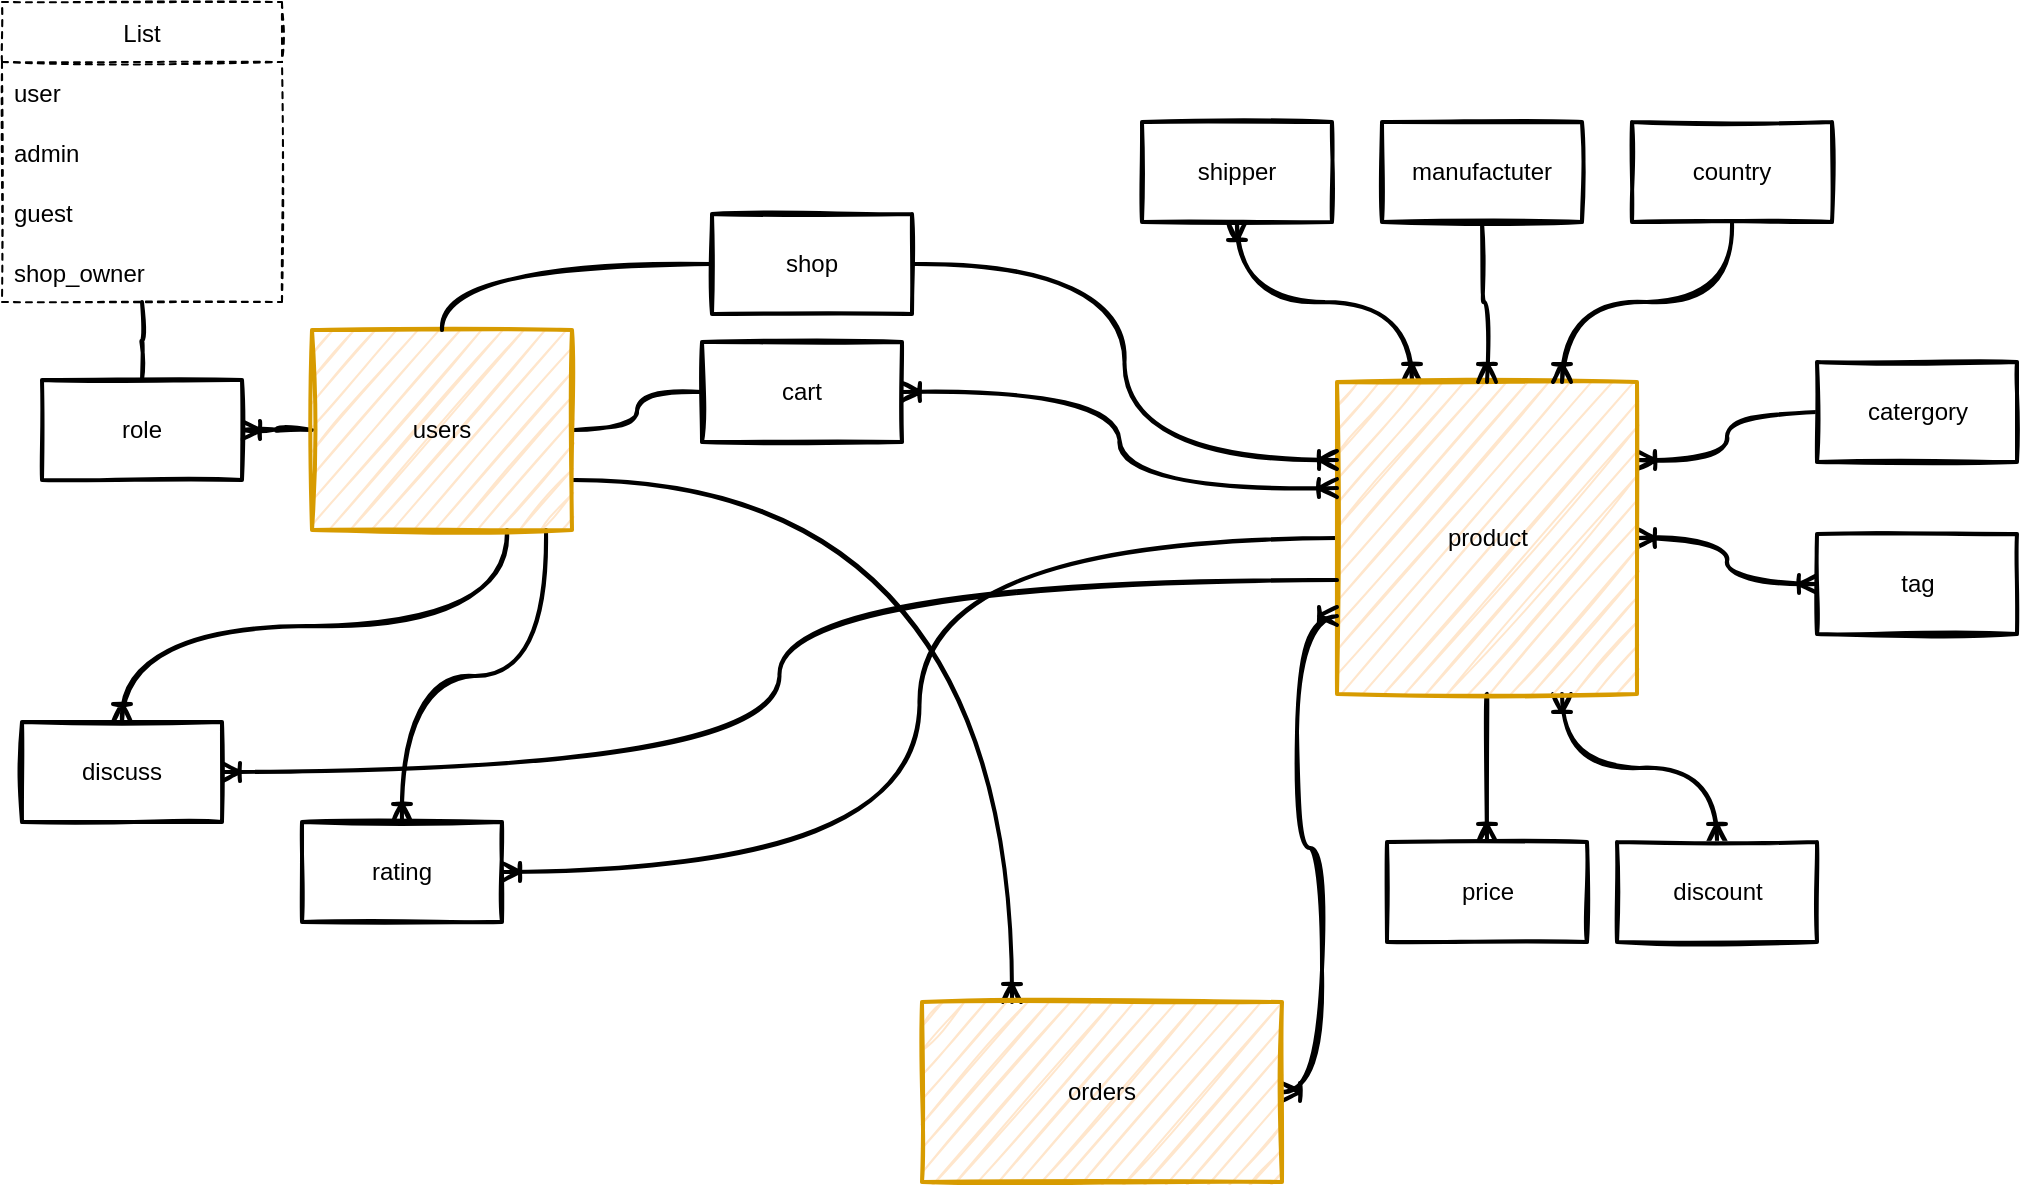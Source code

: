 <mxfile version="16.5.1" type="device" pages="2"><diagram id="JLUeS3NZbmBWbkOQmf5I" name="Primarily design"><mxGraphModel dx="868" dy="545" grid="1" gridSize="10" guides="1" tooltips="1" connect="1" arrows="1" fold="1" page="1" pageScale="1" pageWidth="1169" pageHeight="827" math="0" shadow="0"><root><mxCell id="0"/><mxCell id="1" parent="0"/><mxCell id="GdnafdxsNKtUpE9_hrEG-21" style="edgeStyle=orthogonalEdgeStyle;jumpStyle=gap;orthogonalLoop=1;jettySize=auto;html=1;exitX=0.5;exitY=1;exitDx=0;exitDy=0;entryX=0.5;entryY=0;entryDx=0;entryDy=0;endArrow=ERoneToMany;endFill=0;strokeWidth=2;sketch=1;curved=1;" edge="1" parent="1" source="9bdqRA983pTUqKfCLNGk-1" target="9bdqRA983pTUqKfCLNGk-7"><mxGeometry relative="1" as="geometry"/></mxCell><mxCell id="GdnafdxsNKtUpE9_hrEG-23" style="edgeStyle=orthogonalEdgeStyle;jumpStyle=gap;orthogonalLoop=1;jettySize=auto;html=1;endArrow=ERoneToMany;endFill=0;startArrow=ERoneToMany;startFill=0;strokeWidth=2;sketch=1;curved=1;" edge="1" parent="1" source="9bdqRA983pTUqKfCLNGk-1" target="9bdqRA983pTUqKfCLNGk-3"><mxGeometry relative="1" as="geometry"/></mxCell><mxCell id="GdnafdxsNKtUpE9_hrEG-25" style="edgeStyle=orthogonalEdgeStyle;jumpStyle=gap;orthogonalLoop=1;jettySize=auto;html=1;entryX=1;entryY=0.25;entryDx=0;entryDy=0;startArrow=none;startFill=0;endArrow=ERoneToMany;endFill=0;strokeWidth=2;exitX=0;exitY=0.5;exitDx=0;exitDy=0;sketch=1;curved=1;" edge="1" parent="1" source="9bdqRA983pTUqKfCLNGk-2" target="9bdqRA983pTUqKfCLNGk-1"><mxGeometry relative="1" as="geometry"><mxPoint x="997.5" y="310" as="targetPoint"/></mxGeometry></mxCell><mxCell id="GdnafdxsNKtUpE9_hrEG-40" style="edgeStyle=orthogonalEdgeStyle;jumpStyle=gap;orthogonalLoop=1;jettySize=auto;html=1;startArrow=ERoneToMany;startFill=0;endArrow=ERoneToMany;endFill=0;strokeWidth=2;exitX=0.75;exitY=1;exitDx=0;exitDy=0;sketch=1;curved=1;" edge="1" parent="1" source="9bdqRA983pTUqKfCLNGk-1" target="9bdqRA983pTUqKfCLNGk-9"><mxGeometry relative="1" as="geometry"/></mxCell><mxCell id="GdnafdxsNKtUpE9_hrEG-41" style="edgeStyle=orthogonalEdgeStyle;jumpStyle=gap;orthogonalLoop=1;jettySize=auto;html=1;exitX=0.25;exitY=0;exitDx=0;exitDy=0;startArrow=ERoneToMany;startFill=0;endArrow=ERoneToMany;endFill=0;strokeWidth=2;entryX=0.5;entryY=1;entryDx=0;entryDy=0;sketch=1;curved=1;" edge="1" parent="1" source="9bdqRA983pTUqKfCLNGk-1" target="GdnafdxsNKtUpE9_hrEG-7"><mxGeometry relative="1" as="geometry"/></mxCell><mxCell id="GdnafdxsNKtUpE9_hrEG-67" style="edgeStyle=orthogonalEdgeStyle;jumpStyle=gap;orthogonalLoop=1;jettySize=auto;html=1;entryX=1;entryY=0.5;entryDx=0;entryDy=0;startArrow=none;startFill=0;endArrow=ERoneToMany;endFill=0;strokeWidth=2;sketch=1;curved=1;" edge="1" parent="1" source="9bdqRA983pTUqKfCLNGk-1" target="GdnafdxsNKtUpE9_hrEG-4"><mxGeometry relative="1" as="geometry"/></mxCell><mxCell id="9bdqRA983pTUqKfCLNGk-1" value="product" style="rounded=0;whiteSpace=wrap;html=1;strokeWidth=2;fillColor=#ffe6cc;strokeColor=#d79b00;sketch=1;" parent="1" vertex="1"><mxGeometry x="797.5" y="280" width="150" height="156" as="geometry"/></mxCell><mxCell id="9bdqRA983pTUqKfCLNGk-2" value="catergory" style="rounded=0;whiteSpace=wrap;html=1;strokeWidth=2;sketch=1;" parent="1" vertex="1"><mxGeometry x="1037.5" y="270" width="100" height="50" as="geometry"/></mxCell><mxCell id="9bdqRA983pTUqKfCLNGk-3" value="tag" style="rounded=0;whiteSpace=wrap;html=1;strokeWidth=2;sketch=1;" parent="1" vertex="1"><mxGeometry x="1037.5" y="356" width="100" height="50" as="geometry"/></mxCell><mxCell id="GdnafdxsNKtUpE9_hrEG-43" style="edgeStyle=orthogonalEdgeStyle;jumpStyle=gap;orthogonalLoop=1;jettySize=auto;html=1;entryX=0.75;entryY=0;entryDx=0;entryDy=0;startArrow=none;startFill=0;endArrow=ERoneToMany;endFill=0;strokeWidth=2;exitX=0.5;exitY=1;exitDx=0;exitDy=0;sketch=1;curved=1;" edge="1" parent="1" source="9bdqRA983pTUqKfCLNGk-5" target="9bdqRA983pTUqKfCLNGk-1"><mxGeometry relative="1" as="geometry"/></mxCell><mxCell id="9bdqRA983pTUqKfCLNGk-5" value="country" style="rounded=0;whiteSpace=wrap;html=1;strokeWidth=2;sketch=1;" parent="1" vertex="1"><mxGeometry x="945" y="150" width="100" height="50" as="geometry"/></mxCell><mxCell id="GdnafdxsNKtUpE9_hrEG-42" style="edgeStyle=orthogonalEdgeStyle;jumpStyle=gap;orthogonalLoop=1;jettySize=auto;html=1;startArrow=none;startFill=0;endArrow=ERoneToMany;endFill=0;strokeWidth=2;sketch=1;curved=1;" edge="1" parent="1" source="9bdqRA983pTUqKfCLNGk-6" target="9bdqRA983pTUqKfCLNGk-1"><mxGeometry relative="1" as="geometry"/></mxCell><mxCell id="9bdqRA983pTUqKfCLNGk-6" value="manufactuter" style="rounded=0;whiteSpace=wrap;html=1;strokeWidth=2;sketch=1;" parent="1" vertex="1"><mxGeometry x="820" y="150" width="100" height="50" as="geometry"/></mxCell><mxCell id="9bdqRA983pTUqKfCLNGk-7" value="price" style="rounded=0;whiteSpace=wrap;html=1;strokeWidth=2;sketch=1;" parent="1" vertex="1"><mxGeometry x="822.5" y="510" width="100" height="50" as="geometry"/></mxCell><mxCell id="9bdqRA983pTUqKfCLNGk-9" value="discount" style="rounded=0;whiteSpace=wrap;html=1;strokeWidth=2;sketch=1;" parent="1" vertex="1"><mxGeometry x="937.5" y="510" width="100" height="50" as="geometry"/></mxCell><mxCell id="GdnafdxsNKtUpE9_hrEG-29" style="edgeStyle=orthogonalEdgeStyle;jumpStyle=gap;orthogonalLoop=1;jettySize=auto;html=1;exitX=1;exitY=0.5;exitDx=0;exitDy=0;startArrow=none;startFill=0;endArrow=none;endFill=0;strokeWidth=2;sketch=1;curved=1;" edge="1" parent="1" source="GdnafdxsNKtUpE9_hrEG-1" target="GdnafdxsNKtUpE9_hrEG-6"><mxGeometry relative="1" as="geometry"/></mxCell><mxCell id="GdnafdxsNKtUpE9_hrEG-33" style="edgeStyle=orthogonalEdgeStyle;jumpStyle=gap;orthogonalLoop=1;jettySize=auto;html=1;entryX=1;entryY=0.5;entryDx=0;entryDy=0;startArrow=none;startFill=0;endArrow=ERoneToMany;endFill=0;strokeWidth=2;sketch=1;curved=1;" edge="1" parent="1" source="GdnafdxsNKtUpE9_hrEG-1" target="GdnafdxsNKtUpE9_hrEG-2"><mxGeometry relative="1" as="geometry"/></mxCell><mxCell id="GdnafdxsNKtUpE9_hrEG-36" style="edgeStyle=orthogonalEdgeStyle;jumpStyle=gap;orthogonalLoop=1;jettySize=auto;html=1;entryX=0.5;entryY=0;entryDx=0;entryDy=0;startArrow=none;startFill=0;endArrow=ERoneToMany;endFill=0;strokeWidth=2;exitX=0.75;exitY=1;exitDx=0;exitDy=0;sketch=1;curved=1;" edge="1" parent="1" source="GdnafdxsNKtUpE9_hrEG-1" target="GdnafdxsNKtUpE9_hrEG-5"><mxGeometry relative="1" as="geometry"/></mxCell><mxCell id="GdnafdxsNKtUpE9_hrEG-37" style="edgeStyle=orthogonalEdgeStyle;jumpStyle=gap;orthogonalLoop=1;jettySize=auto;html=1;entryX=0.5;entryY=0;entryDx=0;entryDy=0;startArrow=none;startFill=0;endArrow=ERoneToMany;endFill=0;strokeWidth=2;exitX=0.9;exitY=1;exitDx=0;exitDy=0;exitPerimeter=0;sketch=1;curved=1;" edge="1" parent="1" source="GdnafdxsNKtUpE9_hrEG-1" target="GdnafdxsNKtUpE9_hrEG-4"><mxGeometry relative="1" as="geometry"/></mxCell><mxCell id="GdnafdxsNKtUpE9_hrEG-64" style="edgeStyle=orthogonalEdgeStyle;jumpStyle=gap;orthogonalLoop=1;jettySize=auto;html=1;exitX=1;exitY=0.75;exitDx=0;exitDy=0;entryX=0.25;entryY=0;entryDx=0;entryDy=0;startArrow=none;startFill=0;endArrow=ERoneToMany;endFill=0;strokeWidth=2;sketch=1;curved=1;" edge="1" parent="1" source="GdnafdxsNKtUpE9_hrEG-1" target="GdnafdxsNKtUpE9_hrEG-49"><mxGeometry relative="1" as="geometry"/></mxCell><mxCell id="GdnafdxsNKtUpE9_hrEG-1" value="users" style="rounded=0;whiteSpace=wrap;html=1;strokeWidth=2;fillColor=#ffe6cc;strokeColor=#d79b00;sketch=1;" vertex="1" parent="1"><mxGeometry x="285" y="254" width="130" height="100" as="geometry"/></mxCell><mxCell id="GdnafdxsNKtUpE9_hrEG-62" style="edgeStyle=orthogonalEdgeStyle;jumpStyle=gap;orthogonalLoop=1;jettySize=auto;html=1;startArrow=none;startFill=0;endArrow=none;endFill=0;strokeWidth=2;sketch=1;curved=1;" edge="1" parent="1" source="GdnafdxsNKtUpE9_hrEG-2" target="GdnafdxsNKtUpE9_hrEG-52"><mxGeometry relative="1" as="geometry"/></mxCell><mxCell id="GdnafdxsNKtUpE9_hrEG-2" value="role" style="rounded=0;whiteSpace=wrap;html=1;strokeWidth=2;sketch=1;" vertex="1" parent="1"><mxGeometry x="150" y="279" width="100" height="50" as="geometry"/></mxCell><mxCell id="GdnafdxsNKtUpE9_hrEG-30" style="edgeStyle=orthogonalEdgeStyle;jumpStyle=gap;orthogonalLoop=1;jettySize=auto;html=1;entryX=0.5;entryY=0;entryDx=0;entryDy=0;startArrow=none;startFill=0;endArrow=none;endFill=0;strokeWidth=2;sketch=1;curved=1;" edge="1" parent="1" source="GdnafdxsNKtUpE9_hrEG-3" target="GdnafdxsNKtUpE9_hrEG-1"><mxGeometry relative="1" as="geometry"/></mxCell><mxCell id="GdnafdxsNKtUpE9_hrEG-51" style="edgeStyle=orthogonalEdgeStyle;jumpStyle=gap;orthogonalLoop=1;jettySize=auto;html=1;startArrow=none;startFill=0;endArrow=ERoneToMany;endFill=0;strokeWidth=2;entryX=0;entryY=0.25;entryDx=0;entryDy=0;sketch=1;curved=1;" edge="1" parent="1" source="GdnafdxsNKtUpE9_hrEG-3" target="9bdqRA983pTUqKfCLNGk-1"><mxGeometry relative="1" as="geometry"><mxPoint x="510" y="280" as="targetPoint"/></mxGeometry></mxCell><mxCell id="GdnafdxsNKtUpE9_hrEG-3" value="shop" style="rounded=0;whiteSpace=wrap;html=1;strokeWidth=2;sketch=1;" vertex="1" parent="1"><mxGeometry x="485" y="196" width="100" height="50" as="geometry"/></mxCell><mxCell id="GdnafdxsNKtUpE9_hrEG-4" value="rating" style="rounded=0;whiteSpace=wrap;html=1;strokeWidth=2;sketch=1;" vertex="1" parent="1"><mxGeometry x="280" y="500" width="100" height="50" as="geometry"/></mxCell><mxCell id="GdnafdxsNKtUpE9_hrEG-66" style="edgeStyle=orthogonalEdgeStyle;jumpStyle=gap;orthogonalLoop=1;jettySize=auto;html=1;entryX=0;entryY=0.635;entryDx=0;entryDy=0;entryPerimeter=0;startArrow=ERoneToMany;startFill=0;endArrow=none;endFill=0;strokeWidth=2;sketch=1;curved=1;" edge="1" parent="1" source="GdnafdxsNKtUpE9_hrEG-5" target="9bdqRA983pTUqKfCLNGk-1"><mxGeometry relative="1" as="geometry"/></mxCell><mxCell id="GdnafdxsNKtUpE9_hrEG-5" value="discuss" style="rounded=0;whiteSpace=wrap;html=1;strokeWidth=2;sketch=1;" vertex="1" parent="1"><mxGeometry x="140" y="450" width="100" height="50" as="geometry"/></mxCell><mxCell id="GdnafdxsNKtUpE9_hrEG-63" style="edgeStyle=orthogonalEdgeStyle;jumpStyle=gap;orthogonalLoop=1;jettySize=auto;html=1;startArrow=ERoneToMany;startFill=0;endArrow=ERoneToMany;endFill=0;strokeWidth=2;entryX=0;entryY=0.34;entryDx=0;entryDy=0;entryPerimeter=0;sketch=1;curved=1;" edge="1" parent="1" source="GdnafdxsNKtUpE9_hrEG-6" target="9bdqRA983pTUqKfCLNGk-1"><mxGeometry relative="1" as="geometry"><mxPoint x="580" y="316" as="targetPoint"/></mxGeometry></mxCell><mxCell id="GdnafdxsNKtUpE9_hrEG-6" value="cart" style="rounded=0;whiteSpace=wrap;html=1;strokeWidth=2;sketch=1;" vertex="1" parent="1"><mxGeometry x="480" y="260" width="100" height="50" as="geometry"/></mxCell><mxCell id="GdnafdxsNKtUpE9_hrEG-7" value="shipper" style="rounded=0;whiteSpace=wrap;html=1;strokeWidth=2;sketch=1;" vertex="1" parent="1"><mxGeometry x="700" y="150" width="95" height="50" as="geometry"/></mxCell><mxCell id="GdnafdxsNKtUpE9_hrEG-50" style="edgeStyle=orthogonalEdgeStyle;jumpStyle=gap;orthogonalLoop=1;jettySize=auto;html=1;entryX=0;entryY=0.75;entryDx=0;entryDy=0;startArrow=ERoneToMany;startFill=0;endArrow=ERoneToMany;endFill=0;strokeWidth=2;sketch=1;curved=1;" edge="1" parent="1" source="GdnafdxsNKtUpE9_hrEG-49" target="9bdqRA983pTUqKfCLNGk-1"><mxGeometry relative="1" as="geometry"/></mxCell><mxCell id="GdnafdxsNKtUpE9_hrEG-49" value="orders" style="rounded=0;whiteSpace=wrap;html=1;strokeWidth=2;fillColor=#ffe6cc;strokeColor=#d79b00;sketch=1;" vertex="1" parent="1"><mxGeometry x="590" y="590" width="180" height="90" as="geometry"/></mxCell><mxCell id="GdnafdxsNKtUpE9_hrEG-52" value="List" style="swimlane;fontStyle=0;childLayout=stackLayout;horizontal=1;startSize=30;horizontalStack=0;resizeParent=1;resizeParentMax=0;resizeLast=0;collapsible=1;marginBottom=0;dashed=1;strokeWidth=1;fillColor=none;sketch=1;" vertex="1" parent="1"><mxGeometry x="130" y="90" width="140" height="150" as="geometry"/></mxCell><mxCell id="GdnafdxsNKtUpE9_hrEG-53" value="user" style="text;strokeColor=none;fillColor=none;align=left;verticalAlign=middle;spacingLeft=4;spacingRight=4;overflow=hidden;points=[[0,0.5],[1,0.5]];portConstraint=eastwest;rotatable=0;dashed=1;sketch=1;" vertex="1" parent="GdnafdxsNKtUpE9_hrEG-52"><mxGeometry y="30" width="140" height="30" as="geometry"/></mxCell><mxCell id="GdnafdxsNKtUpE9_hrEG-55" value="admin" style="text;strokeColor=none;fillColor=none;align=left;verticalAlign=middle;spacingLeft=4;spacingRight=4;overflow=hidden;points=[[0,0.5],[1,0.5]];portConstraint=eastwest;rotatable=0;dashed=1;sketch=1;" vertex="1" parent="GdnafdxsNKtUpE9_hrEG-52"><mxGeometry y="60" width="140" height="30" as="geometry"/></mxCell><mxCell id="GdnafdxsNKtUpE9_hrEG-57" value="guest" style="text;strokeColor=none;fillColor=none;align=left;verticalAlign=middle;spacingLeft=4;spacingRight=4;overflow=hidden;points=[[0,0.5],[1,0.5]];portConstraint=eastwest;rotatable=0;dashed=1;sketch=1;" vertex="1" parent="GdnafdxsNKtUpE9_hrEG-52"><mxGeometry y="90" width="140" height="30" as="geometry"/></mxCell><mxCell id="GdnafdxsNKtUpE9_hrEG-54" value="shop_owner" style="text;strokeColor=none;fillColor=none;align=left;verticalAlign=middle;spacingLeft=4;spacingRight=4;overflow=hidden;points=[[0,0.5],[1,0.5]];portConstraint=eastwest;rotatable=0;dashed=1;sketch=1;" vertex="1" parent="GdnafdxsNKtUpE9_hrEG-52"><mxGeometry y="120" width="140" height="30" as="geometry"/></mxCell></root></mxGraphModel></diagram><diagram name="Basic design" id="xeyDcXVGqgxg6_OX3Zuc"><mxGraphModel dx="868" dy="545" grid="1" gridSize="10" guides="1" tooltips="1" connect="1" arrows="1" fold="1" page="1" pageScale="1" pageWidth="1169" pageHeight="827" math="0" shadow="0"><root><mxCell id="nEqRXM4K_B35qjbwBhtW-0"/><mxCell id="nEqRXM4K_B35qjbwBhtW-1" parent="nEqRXM4K_B35qjbwBhtW-0"/><mxCell id="nEqRXM4K_B35qjbwBhtW-2" style="edgeStyle=orthogonalEdgeStyle;jumpStyle=gap;orthogonalLoop=1;jettySize=auto;html=1;exitX=0.5;exitY=1;exitDx=0;exitDy=0;entryX=0.5;entryY=0;entryDx=0;entryDy=0;endArrow=ERoneToMany;endFill=0;strokeWidth=2;" edge="1" parent="nEqRXM4K_B35qjbwBhtW-1" source="nEqRXM4K_B35qjbwBhtW-8" target="nEqRXM4K_B35qjbwBhtW-15"><mxGeometry relative="1" as="geometry"/></mxCell><mxCell id="nEqRXM4K_B35qjbwBhtW-3" style="edgeStyle=orthogonalEdgeStyle;jumpStyle=gap;orthogonalLoop=1;jettySize=auto;html=1;endArrow=ERoneToMany;endFill=0;startArrow=ERoneToMany;startFill=0;strokeWidth=2;" edge="1" parent="nEqRXM4K_B35qjbwBhtW-1" source="nEqRXM4K_B35qjbwBhtW-8" target="nEqRXM4K_B35qjbwBhtW-10"><mxGeometry relative="1" as="geometry"/></mxCell><mxCell id="nEqRXM4K_B35qjbwBhtW-4" style="edgeStyle=orthogonalEdgeStyle;jumpStyle=gap;orthogonalLoop=1;jettySize=auto;html=1;entryX=1;entryY=0.25;entryDx=0;entryDy=0;startArrow=none;startFill=0;endArrow=ERoneToMany;endFill=0;strokeWidth=2;exitX=0;exitY=0.5;exitDx=0;exitDy=0;" edge="1" parent="nEqRXM4K_B35qjbwBhtW-1" source="nEqRXM4K_B35qjbwBhtW-9" target="nEqRXM4K_B35qjbwBhtW-8"><mxGeometry relative="1" as="geometry"><mxPoint x="997.5" y="310" as="targetPoint"/></mxGeometry></mxCell><mxCell id="nEqRXM4K_B35qjbwBhtW-5" style="edgeStyle=orthogonalEdgeStyle;jumpStyle=gap;orthogonalLoop=1;jettySize=auto;html=1;startArrow=ERoneToMany;startFill=0;endArrow=ERoneToMany;endFill=0;strokeWidth=2;exitX=0.75;exitY=1;exitDx=0;exitDy=0;" edge="1" parent="nEqRXM4K_B35qjbwBhtW-1" source="nEqRXM4K_B35qjbwBhtW-8" target="nEqRXM4K_B35qjbwBhtW-16"><mxGeometry relative="1" as="geometry"/></mxCell><mxCell id="nEqRXM4K_B35qjbwBhtW-6" style="edgeStyle=orthogonalEdgeStyle;jumpStyle=gap;orthogonalLoop=1;jettySize=auto;html=1;exitX=0.25;exitY=0;exitDx=0;exitDy=0;startArrow=ERoneToMany;startFill=0;endArrow=ERoneToMany;endFill=0;strokeWidth=2;entryX=0.5;entryY=1;entryDx=0;entryDy=0;" edge="1" parent="nEqRXM4K_B35qjbwBhtW-1" source="nEqRXM4K_B35qjbwBhtW-8" target="nEqRXM4K_B35qjbwBhtW-33"><mxGeometry relative="1" as="geometry"/></mxCell><mxCell id="nEqRXM4K_B35qjbwBhtW-7" style="edgeStyle=orthogonalEdgeStyle;jumpStyle=gap;orthogonalLoop=1;jettySize=auto;html=1;entryX=1;entryY=0.5;entryDx=0;entryDy=0;startArrow=none;startFill=0;endArrow=ERoneToMany;endFill=0;strokeWidth=2;" edge="1" parent="nEqRXM4K_B35qjbwBhtW-1" source="nEqRXM4K_B35qjbwBhtW-8" target="nEqRXM4K_B35qjbwBhtW-28"><mxGeometry relative="1" as="geometry"/></mxCell><mxCell id="nEqRXM4K_B35qjbwBhtW-8" value="product" style="whiteSpace=wrap;html=1;strokeWidth=2;fillColor=#ffe6cc;strokeColor=#d79b00;" vertex="1" parent="nEqRXM4K_B35qjbwBhtW-1"><mxGeometry x="797.5" y="280" width="150" height="156" as="geometry"/></mxCell><mxCell id="nEqRXM4K_B35qjbwBhtW-9" value="catergory" style="whiteSpace=wrap;html=1;strokeWidth=2;" vertex="1" parent="nEqRXM4K_B35qjbwBhtW-1"><mxGeometry x="1037.5" y="270" width="100" height="50" as="geometry"/></mxCell><mxCell id="nEqRXM4K_B35qjbwBhtW-10" value="tag" style="whiteSpace=wrap;html=1;strokeWidth=2;" vertex="1" parent="nEqRXM4K_B35qjbwBhtW-1"><mxGeometry x="1037.5" y="356" width="100" height="50" as="geometry"/></mxCell><mxCell id="nEqRXM4K_B35qjbwBhtW-11" style="edgeStyle=orthogonalEdgeStyle;jumpStyle=gap;orthogonalLoop=1;jettySize=auto;html=1;entryX=0.75;entryY=0;entryDx=0;entryDy=0;startArrow=none;startFill=0;endArrow=ERoneToMany;endFill=0;strokeWidth=2;exitX=0.5;exitY=1;exitDx=0;exitDy=0;" edge="1" parent="nEqRXM4K_B35qjbwBhtW-1" source="nEqRXM4K_B35qjbwBhtW-12" target="nEqRXM4K_B35qjbwBhtW-8"><mxGeometry relative="1" as="geometry"/></mxCell><mxCell id="nEqRXM4K_B35qjbwBhtW-12" value="country" style="whiteSpace=wrap;html=1;strokeWidth=2;" vertex="1" parent="nEqRXM4K_B35qjbwBhtW-1"><mxGeometry x="945" y="150" width="100" height="50" as="geometry"/></mxCell><mxCell id="nEqRXM4K_B35qjbwBhtW-13" style="edgeStyle=orthogonalEdgeStyle;jumpStyle=gap;orthogonalLoop=1;jettySize=auto;html=1;startArrow=none;startFill=0;endArrow=ERoneToMany;endFill=0;strokeWidth=2;" edge="1" parent="nEqRXM4K_B35qjbwBhtW-1" source="nEqRXM4K_B35qjbwBhtW-14" target="nEqRXM4K_B35qjbwBhtW-8"><mxGeometry relative="1" as="geometry"/></mxCell><mxCell id="nEqRXM4K_B35qjbwBhtW-14" value="manufactuter" style="whiteSpace=wrap;html=1;strokeWidth=2;" vertex="1" parent="nEqRXM4K_B35qjbwBhtW-1"><mxGeometry x="820" y="150" width="100" height="50" as="geometry"/></mxCell><mxCell id="nEqRXM4K_B35qjbwBhtW-15" value="price" style="whiteSpace=wrap;html=1;strokeWidth=2;" vertex="1" parent="nEqRXM4K_B35qjbwBhtW-1"><mxGeometry x="822.5" y="510" width="100" height="50" as="geometry"/></mxCell><mxCell id="nEqRXM4K_B35qjbwBhtW-16" value="discount" style="whiteSpace=wrap;html=1;strokeWidth=2;" vertex="1" parent="nEqRXM4K_B35qjbwBhtW-1"><mxGeometry x="937.5" y="510" width="100" height="50" as="geometry"/></mxCell><mxCell id="nEqRXM4K_B35qjbwBhtW-17" style="edgeStyle=orthogonalEdgeStyle;jumpStyle=gap;orthogonalLoop=1;jettySize=auto;html=1;exitX=1;exitY=0.5;exitDx=0;exitDy=0;startArrow=none;startFill=0;endArrow=none;endFill=0;strokeWidth=2;" edge="1" parent="nEqRXM4K_B35qjbwBhtW-1" source="nEqRXM4K_B35qjbwBhtW-22" target="nEqRXM4K_B35qjbwBhtW-32"><mxGeometry relative="1" as="geometry"/></mxCell><mxCell id="nEqRXM4K_B35qjbwBhtW-18" style="edgeStyle=orthogonalEdgeStyle;jumpStyle=gap;orthogonalLoop=1;jettySize=auto;html=1;entryX=1;entryY=0.5;entryDx=0;entryDy=0;startArrow=none;startFill=0;endArrow=ERoneToMany;endFill=0;strokeWidth=2;" edge="1" parent="nEqRXM4K_B35qjbwBhtW-1" source="nEqRXM4K_B35qjbwBhtW-22" target="nEqRXM4K_B35qjbwBhtW-24"><mxGeometry relative="1" as="geometry"/></mxCell><mxCell id="nEqRXM4K_B35qjbwBhtW-19" style="edgeStyle=orthogonalEdgeStyle;jumpStyle=gap;orthogonalLoop=1;jettySize=auto;html=1;entryX=0.5;entryY=0;entryDx=0;entryDy=0;startArrow=none;startFill=0;endArrow=ERoneToMany;endFill=0;strokeWidth=2;exitX=0.75;exitY=1;exitDx=0;exitDy=0;" edge="1" parent="nEqRXM4K_B35qjbwBhtW-1" source="nEqRXM4K_B35qjbwBhtW-22" target="nEqRXM4K_B35qjbwBhtW-30"><mxGeometry relative="1" as="geometry"/></mxCell><mxCell id="nEqRXM4K_B35qjbwBhtW-20" style="edgeStyle=orthogonalEdgeStyle;jumpStyle=gap;orthogonalLoop=1;jettySize=auto;html=1;entryX=0.5;entryY=0;entryDx=0;entryDy=0;startArrow=none;startFill=0;endArrow=ERoneToMany;endFill=0;strokeWidth=2;exitX=0.9;exitY=1;exitDx=0;exitDy=0;exitPerimeter=0;" edge="1" parent="nEqRXM4K_B35qjbwBhtW-1" source="nEqRXM4K_B35qjbwBhtW-22" target="nEqRXM4K_B35qjbwBhtW-28"><mxGeometry relative="1" as="geometry"/></mxCell><mxCell id="nEqRXM4K_B35qjbwBhtW-21" style="edgeStyle=orthogonalEdgeStyle;jumpStyle=gap;orthogonalLoop=1;jettySize=auto;html=1;exitX=1;exitY=0.75;exitDx=0;exitDy=0;entryX=0.25;entryY=0;entryDx=0;entryDy=0;startArrow=none;startFill=0;endArrow=ERoneToMany;endFill=0;strokeWidth=2;" edge="1" parent="nEqRXM4K_B35qjbwBhtW-1" source="nEqRXM4K_B35qjbwBhtW-22" target="nEqRXM4K_B35qjbwBhtW-35"><mxGeometry relative="1" as="geometry"/></mxCell><mxCell id="uwoYzFLYdJ83PTsp_wEB-1" style="edgeStyle=orthogonalEdgeStyle;orthogonalLoop=1;jettySize=auto;html=1;exitX=0.25;exitY=0;exitDx=0;exitDy=0;entryX=0;entryY=0.5;entryDx=0;entryDy=0;strokeWidth=2;endArrow=ERoneToMany;endFill=0;" edge="1" parent="nEqRXM4K_B35qjbwBhtW-1" source="nEqRXM4K_B35qjbwBhtW-22" target="uwoYzFLYdJ83PTsp_wEB-0"><mxGeometry relative="1" as="geometry"/></mxCell><mxCell id="nEqRXM4K_B35qjbwBhtW-22" value="users" style="whiteSpace=wrap;html=1;strokeWidth=2;fillColor=#ffe6cc;strokeColor=#d79b00;" vertex="1" parent="nEqRXM4K_B35qjbwBhtW-1"><mxGeometry x="285" y="254" width="130" height="100" as="geometry"/></mxCell><mxCell id="nEqRXM4K_B35qjbwBhtW-23" style="edgeStyle=orthogonalEdgeStyle;jumpStyle=gap;orthogonalLoop=1;jettySize=auto;html=1;startArrow=none;startFill=0;endArrow=none;endFill=0;strokeWidth=2;" edge="1" parent="nEqRXM4K_B35qjbwBhtW-1" source="nEqRXM4K_B35qjbwBhtW-24" target="nEqRXM4K_B35qjbwBhtW-36"><mxGeometry relative="1" as="geometry"/></mxCell><mxCell id="nEqRXM4K_B35qjbwBhtW-24" value="role" style="whiteSpace=wrap;html=1;strokeWidth=2;" vertex="1" parent="nEqRXM4K_B35qjbwBhtW-1"><mxGeometry x="150" y="279" width="100" height="50" as="geometry"/></mxCell><mxCell id="nEqRXM4K_B35qjbwBhtW-25" style="edgeStyle=orthogonalEdgeStyle;jumpStyle=gap;orthogonalLoop=1;jettySize=auto;html=1;entryX=0.5;entryY=0;entryDx=0;entryDy=0;startArrow=none;startFill=0;endArrow=none;endFill=0;strokeWidth=2;" edge="1" parent="nEqRXM4K_B35qjbwBhtW-1" source="nEqRXM4K_B35qjbwBhtW-27" target="nEqRXM4K_B35qjbwBhtW-22"><mxGeometry relative="1" as="geometry"/></mxCell><mxCell id="nEqRXM4K_B35qjbwBhtW-26" style="edgeStyle=orthogonalEdgeStyle;jumpStyle=gap;orthogonalLoop=1;jettySize=auto;html=1;startArrow=none;startFill=0;endArrow=ERoneToMany;endFill=0;strokeWidth=2;entryX=0;entryY=0.25;entryDx=0;entryDy=0;" edge="1" parent="nEqRXM4K_B35qjbwBhtW-1" source="nEqRXM4K_B35qjbwBhtW-27" target="nEqRXM4K_B35qjbwBhtW-8"><mxGeometry relative="1" as="geometry"><mxPoint x="510" y="280" as="targetPoint"/></mxGeometry></mxCell><mxCell id="nEqRXM4K_B35qjbwBhtW-27" value="shop" style="whiteSpace=wrap;html=1;strokeWidth=2;" vertex="1" parent="nEqRXM4K_B35qjbwBhtW-1"><mxGeometry x="485" y="196" width="100" height="50" as="geometry"/></mxCell><mxCell id="nEqRXM4K_B35qjbwBhtW-28" value="rating" style="whiteSpace=wrap;html=1;strokeWidth=2;" vertex="1" parent="nEqRXM4K_B35qjbwBhtW-1"><mxGeometry x="280" y="500" width="100" height="50" as="geometry"/></mxCell><mxCell id="nEqRXM4K_B35qjbwBhtW-29" style="edgeStyle=orthogonalEdgeStyle;jumpStyle=gap;orthogonalLoop=1;jettySize=auto;html=1;entryX=0;entryY=0.635;entryDx=0;entryDy=0;entryPerimeter=0;startArrow=ERoneToMany;startFill=0;endArrow=none;endFill=0;strokeWidth=2;" edge="1" parent="nEqRXM4K_B35qjbwBhtW-1" source="nEqRXM4K_B35qjbwBhtW-30" target="nEqRXM4K_B35qjbwBhtW-8"><mxGeometry relative="1" as="geometry"/></mxCell><mxCell id="nEqRXM4K_B35qjbwBhtW-30" value="discuss" style="whiteSpace=wrap;html=1;strokeWidth=2;" vertex="1" parent="nEqRXM4K_B35qjbwBhtW-1"><mxGeometry x="140" y="450" width="100" height="50" as="geometry"/></mxCell><mxCell id="nEqRXM4K_B35qjbwBhtW-31" style="edgeStyle=orthogonalEdgeStyle;jumpStyle=gap;orthogonalLoop=1;jettySize=auto;html=1;startArrow=ERoneToMany;startFill=0;endArrow=ERoneToMany;endFill=0;strokeWidth=2;entryX=0;entryY=0.34;entryDx=0;entryDy=0;entryPerimeter=0;" edge="1" parent="nEqRXM4K_B35qjbwBhtW-1" source="nEqRXM4K_B35qjbwBhtW-32" target="nEqRXM4K_B35qjbwBhtW-8"><mxGeometry relative="1" as="geometry"><mxPoint x="580" y="316" as="targetPoint"/></mxGeometry></mxCell><mxCell id="nEqRXM4K_B35qjbwBhtW-32" value="cart" style="whiteSpace=wrap;html=1;strokeWidth=2;" vertex="1" parent="nEqRXM4K_B35qjbwBhtW-1"><mxGeometry x="480" y="260" width="100" height="50" as="geometry"/></mxCell><mxCell id="nEqRXM4K_B35qjbwBhtW-33" value="shipper" style="whiteSpace=wrap;html=1;strokeWidth=2;" vertex="1" parent="nEqRXM4K_B35qjbwBhtW-1"><mxGeometry x="700" y="150" width="95" height="50" as="geometry"/></mxCell><mxCell id="nEqRXM4K_B35qjbwBhtW-34" style="edgeStyle=orthogonalEdgeStyle;jumpStyle=gap;orthogonalLoop=1;jettySize=auto;html=1;entryX=0;entryY=0.75;entryDx=0;entryDy=0;startArrow=ERoneToMany;startFill=0;endArrow=ERoneToMany;endFill=0;strokeWidth=2;" edge="1" parent="nEqRXM4K_B35qjbwBhtW-1" source="nEqRXM4K_B35qjbwBhtW-35" target="nEqRXM4K_B35qjbwBhtW-8"><mxGeometry relative="1" as="geometry"/></mxCell><mxCell id="nEqRXM4K_B35qjbwBhtW-35" value="orders" style="whiteSpace=wrap;html=1;strokeWidth=2;fillColor=#ffe6cc;strokeColor=#d79b00;" vertex="1" parent="nEqRXM4K_B35qjbwBhtW-1"><mxGeometry x="590" y="590" width="180" height="90" as="geometry"/></mxCell><mxCell id="nEqRXM4K_B35qjbwBhtW-36" value="List" style="swimlane;fontStyle=0;childLayout=stackLayout;horizontal=1;startSize=30;horizontalStack=0;resizeParent=1;resizeParentMax=0;resizeLast=0;collapsible=1;marginBottom=0;dashed=1;strokeWidth=1;fillColor=none;" vertex="1" parent="nEqRXM4K_B35qjbwBhtW-1"><mxGeometry x="130" y="90" width="140" height="150" as="geometry"/></mxCell><mxCell id="nEqRXM4K_B35qjbwBhtW-37" value="user" style="text;strokeColor=none;fillColor=none;align=left;verticalAlign=middle;spacingLeft=4;spacingRight=4;overflow=hidden;points=[[0,0.5],[1,0.5]];portConstraint=eastwest;rotatable=0;dashed=1;" vertex="1" parent="nEqRXM4K_B35qjbwBhtW-36"><mxGeometry y="30" width="140" height="30" as="geometry"/></mxCell><mxCell id="nEqRXM4K_B35qjbwBhtW-38" value="admin" style="text;strokeColor=none;fillColor=none;align=left;verticalAlign=middle;spacingLeft=4;spacingRight=4;overflow=hidden;points=[[0,0.5],[1,0.5]];portConstraint=eastwest;rotatable=0;dashed=1;" vertex="1" parent="nEqRXM4K_B35qjbwBhtW-36"><mxGeometry y="60" width="140" height="30" as="geometry"/></mxCell><mxCell id="nEqRXM4K_B35qjbwBhtW-39" value="guest" style="text;strokeColor=none;fillColor=none;align=left;verticalAlign=middle;spacingLeft=4;spacingRight=4;overflow=hidden;points=[[0,0.5],[1,0.5]];portConstraint=eastwest;rotatable=0;dashed=1;" vertex="1" parent="nEqRXM4K_B35qjbwBhtW-36"><mxGeometry y="90" width="140" height="30" as="geometry"/></mxCell><mxCell id="nEqRXM4K_B35qjbwBhtW-40" value="shop_owner" style="text;strokeColor=none;fillColor=none;align=left;verticalAlign=middle;spacingLeft=4;spacingRight=4;overflow=hidden;points=[[0,0.5],[1,0.5]];portConstraint=eastwest;rotatable=0;dashed=1;" vertex="1" parent="nEqRXM4K_B35qjbwBhtW-36"><mxGeometry y="120" width="140" height="30" as="geometry"/></mxCell><mxCell id="uwoYzFLYdJ83PTsp_wEB-0" value="address" style="whiteSpace=wrap;html=1;strokeWidth=2;" vertex="1" parent="nEqRXM4K_B35qjbwBhtW-1"><mxGeometry x="400" y="100" width="100" height="50" as="geometry"/></mxCell></root></mxGraphModel></diagram></mxfile>